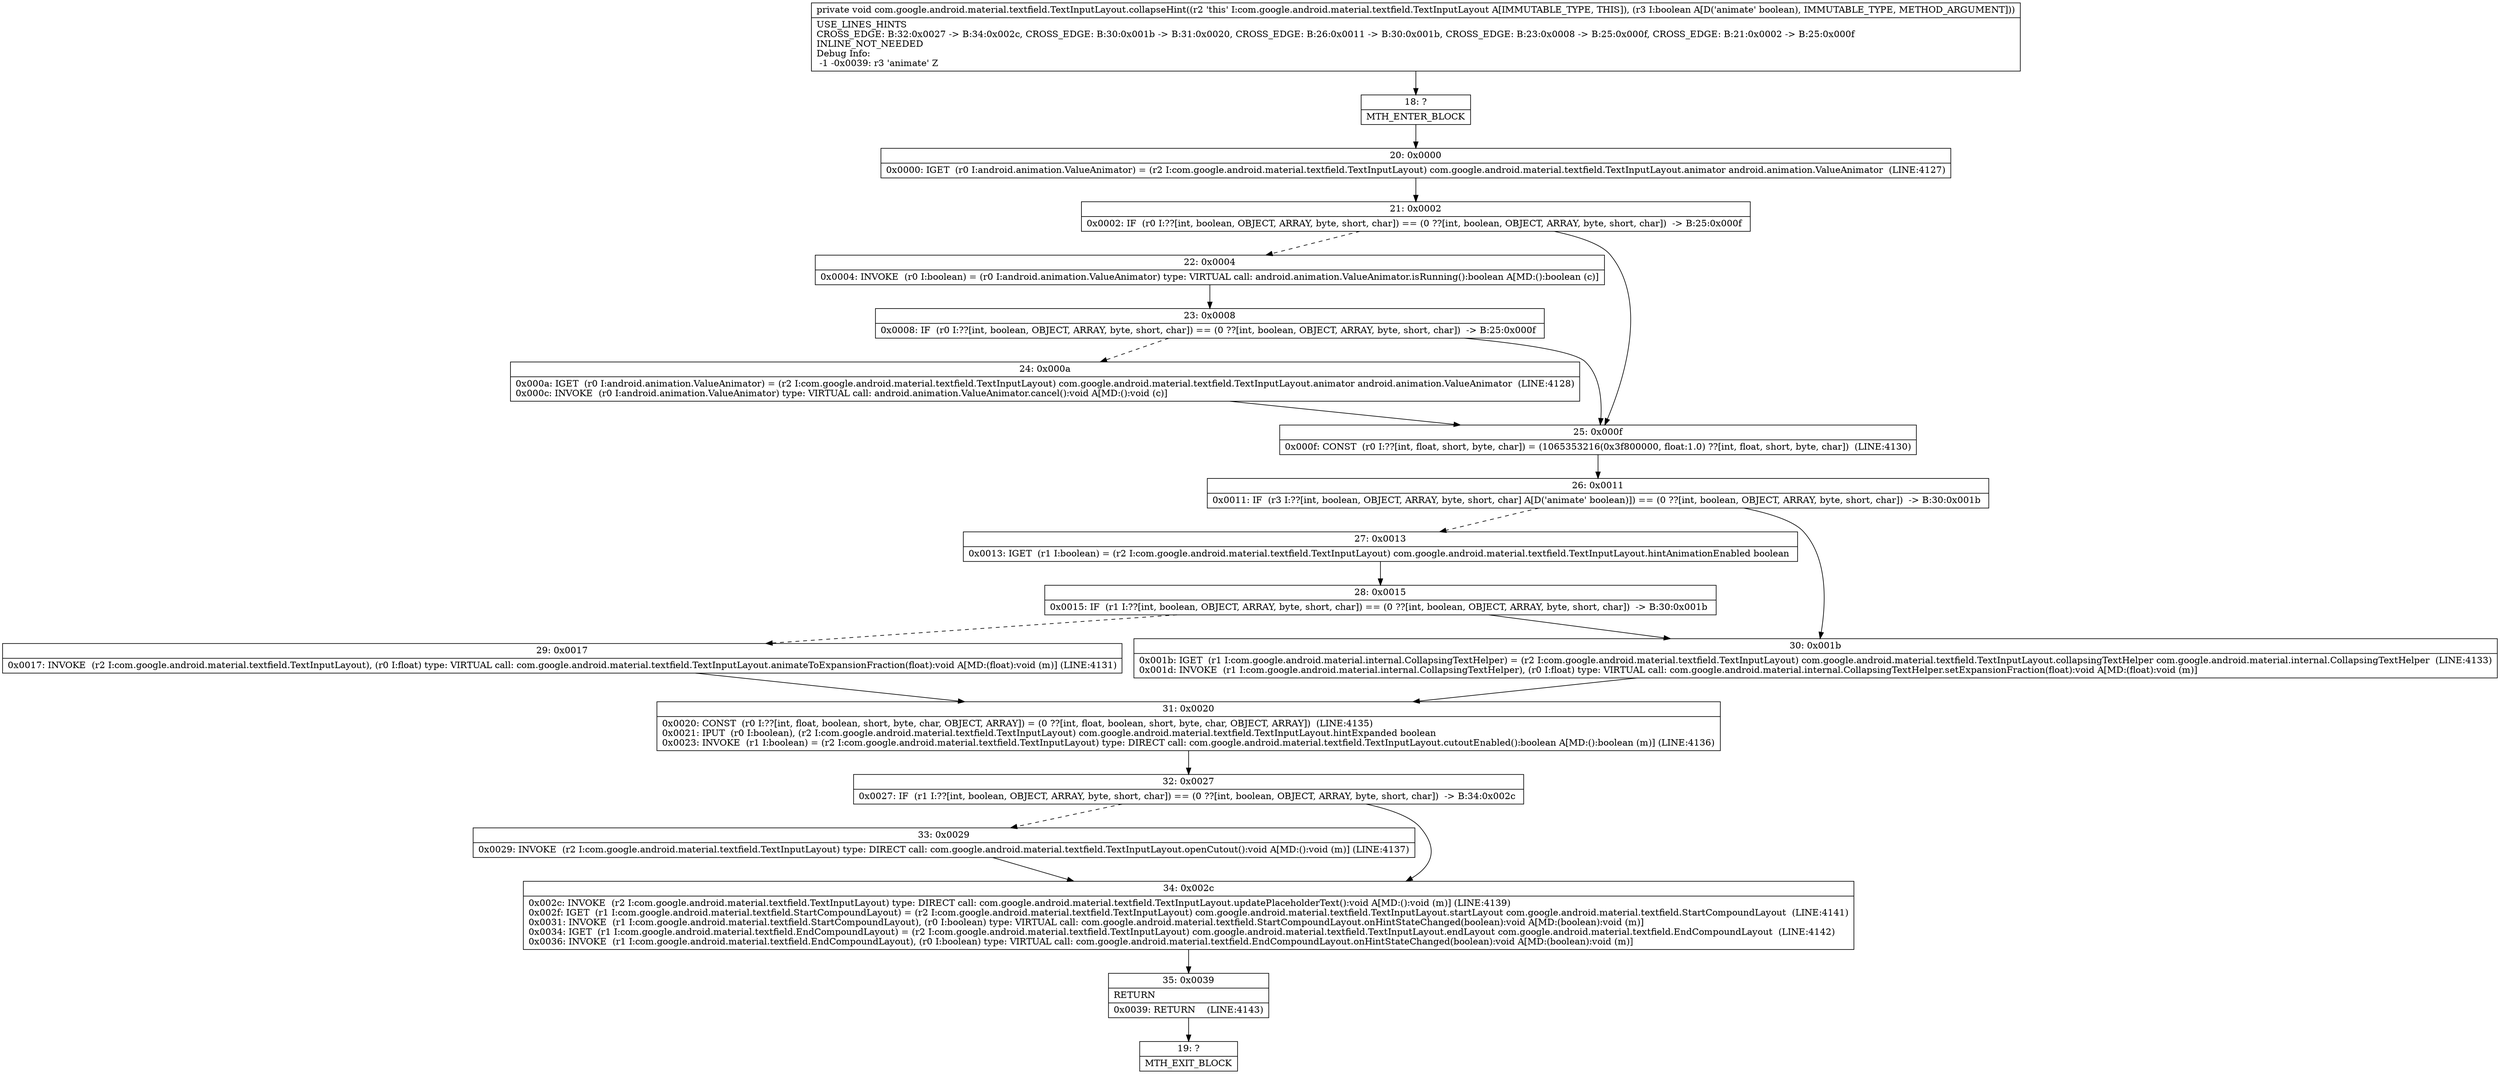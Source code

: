 digraph "CFG forcom.google.android.material.textfield.TextInputLayout.collapseHint(Z)V" {
Node_18 [shape=record,label="{18\:\ ?|MTH_ENTER_BLOCK\l}"];
Node_20 [shape=record,label="{20\:\ 0x0000|0x0000: IGET  (r0 I:android.animation.ValueAnimator) = (r2 I:com.google.android.material.textfield.TextInputLayout) com.google.android.material.textfield.TextInputLayout.animator android.animation.ValueAnimator  (LINE:4127)\l}"];
Node_21 [shape=record,label="{21\:\ 0x0002|0x0002: IF  (r0 I:??[int, boolean, OBJECT, ARRAY, byte, short, char]) == (0 ??[int, boolean, OBJECT, ARRAY, byte, short, char])  \-\> B:25:0x000f \l}"];
Node_22 [shape=record,label="{22\:\ 0x0004|0x0004: INVOKE  (r0 I:boolean) = (r0 I:android.animation.ValueAnimator) type: VIRTUAL call: android.animation.ValueAnimator.isRunning():boolean A[MD:():boolean (c)]\l}"];
Node_23 [shape=record,label="{23\:\ 0x0008|0x0008: IF  (r0 I:??[int, boolean, OBJECT, ARRAY, byte, short, char]) == (0 ??[int, boolean, OBJECT, ARRAY, byte, short, char])  \-\> B:25:0x000f \l}"];
Node_24 [shape=record,label="{24\:\ 0x000a|0x000a: IGET  (r0 I:android.animation.ValueAnimator) = (r2 I:com.google.android.material.textfield.TextInputLayout) com.google.android.material.textfield.TextInputLayout.animator android.animation.ValueAnimator  (LINE:4128)\l0x000c: INVOKE  (r0 I:android.animation.ValueAnimator) type: VIRTUAL call: android.animation.ValueAnimator.cancel():void A[MD:():void (c)]\l}"];
Node_25 [shape=record,label="{25\:\ 0x000f|0x000f: CONST  (r0 I:??[int, float, short, byte, char]) = (1065353216(0x3f800000, float:1.0) ??[int, float, short, byte, char])  (LINE:4130)\l}"];
Node_26 [shape=record,label="{26\:\ 0x0011|0x0011: IF  (r3 I:??[int, boolean, OBJECT, ARRAY, byte, short, char] A[D('animate' boolean)]) == (0 ??[int, boolean, OBJECT, ARRAY, byte, short, char])  \-\> B:30:0x001b \l}"];
Node_27 [shape=record,label="{27\:\ 0x0013|0x0013: IGET  (r1 I:boolean) = (r2 I:com.google.android.material.textfield.TextInputLayout) com.google.android.material.textfield.TextInputLayout.hintAnimationEnabled boolean \l}"];
Node_28 [shape=record,label="{28\:\ 0x0015|0x0015: IF  (r1 I:??[int, boolean, OBJECT, ARRAY, byte, short, char]) == (0 ??[int, boolean, OBJECT, ARRAY, byte, short, char])  \-\> B:30:0x001b \l}"];
Node_29 [shape=record,label="{29\:\ 0x0017|0x0017: INVOKE  (r2 I:com.google.android.material.textfield.TextInputLayout), (r0 I:float) type: VIRTUAL call: com.google.android.material.textfield.TextInputLayout.animateToExpansionFraction(float):void A[MD:(float):void (m)] (LINE:4131)\l}"];
Node_31 [shape=record,label="{31\:\ 0x0020|0x0020: CONST  (r0 I:??[int, float, boolean, short, byte, char, OBJECT, ARRAY]) = (0 ??[int, float, boolean, short, byte, char, OBJECT, ARRAY])  (LINE:4135)\l0x0021: IPUT  (r0 I:boolean), (r2 I:com.google.android.material.textfield.TextInputLayout) com.google.android.material.textfield.TextInputLayout.hintExpanded boolean \l0x0023: INVOKE  (r1 I:boolean) = (r2 I:com.google.android.material.textfield.TextInputLayout) type: DIRECT call: com.google.android.material.textfield.TextInputLayout.cutoutEnabled():boolean A[MD:():boolean (m)] (LINE:4136)\l}"];
Node_32 [shape=record,label="{32\:\ 0x0027|0x0027: IF  (r1 I:??[int, boolean, OBJECT, ARRAY, byte, short, char]) == (0 ??[int, boolean, OBJECT, ARRAY, byte, short, char])  \-\> B:34:0x002c \l}"];
Node_33 [shape=record,label="{33\:\ 0x0029|0x0029: INVOKE  (r2 I:com.google.android.material.textfield.TextInputLayout) type: DIRECT call: com.google.android.material.textfield.TextInputLayout.openCutout():void A[MD:():void (m)] (LINE:4137)\l}"];
Node_34 [shape=record,label="{34\:\ 0x002c|0x002c: INVOKE  (r2 I:com.google.android.material.textfield.TextInputLayout) type: DIRECT call: com.google.android.material.textfield.TextInputLayout.updatePlaceholderText():void A[MD:():void (m)] (LINE:4139)\l0x002f: IGET  (r1 I:com.google.android.material.textfield.StartCompoundLayout) = (r2 I:com.google.android.material.textfield.TextInputLayout) com.google.android.material.textfield.TextInputLayout.startLayout com.google.android.material.textfield.StartCompoundLayout  (LINE:4141)\l0x0031: INVOKE  (r1 I:com.google.android.material.textfield.StartCompoundLayout), (r0 I:boolean) type: VIRTUAL call: com.google.android.material.textfield.StartCompoundLayout.onHintStateChanged(boolean):void A[MD:(boolean):void (m)]\l0x0034: IGET  (r1 I:com.google.android.material.textfield.EndCompoundLayout) = (r2 I:com.google.android.material.textfield.TextInputLayout) com.google.android.material.textfield.TextInputLayout.endLayout com.google.android.material.textfield.EndCompoundLayout  (LINE:4142)\l0x0036: INVOKE  (r1 I:com.google.android.material.textfield.EndCompoundLayout), (r0 I:boolean) type: VIRTUAL call: com.google.android.material.textfield.EndCompoundLayout.onHintStateChanged(boolean):void A[MD:(boolean):void (m)]\l}"];
Node_35 [shape=record,label="{35\:\ 0x0039|RETURN\l|0x0039: RETURN    (LINE:4143)\l}"];
Node_19 [shape=record,label="{19\:\ ?|MTH_EXIT_BLOCK\l}"];
Node_30 [shape=record,label="{30\:\ 0x001b|0x001b: IGET  (r1 I:com.google.android.material.internal.CollapsingTextHelper) = (r2 I:com.google.android.material.textfield.TextInputLayout) com.google.android.material.textfield.TextInputLayout.collapsingTextHelper com.google.android.material.internal.CollapsingTextHelper  (LINE:4133)\l0x001d: INVOKE  (r1 I:com.google.android.material.internal.CollapsingTextHelper), (r0 I:float) type: VIRTUAL call: com.google.android.material.internal.CollapsingTextHelper.setExpansionFraction(float):void A[MD:(float):void (m)]\l}"];
MethodNode[shape=record,label="{private void com.google.android.material.textfield.TextInputLayout.collapseHint((r2 'this' I:com.google.android.material.textfield.TextInputLayout A[IMMUTABLE_TYPE, THIS]), (r3 I:boolean A[D('animate' boolean), IMMUTABLE_TYPE, METHOD_ARGUMENT]))  | USE_LINES_HINTS\lCROSS_EDGE: B:32:0x0027 \-\> B:34:0x002c, CROSS_EDGE: B:30:0x001b \-\> B:31:0x0020, CROSS_EDGE: B:26:0x0011 \-\> B:30:0x001b, CROSS_EDGE: B:23:0x0008 \-\> B:25:0x000f, CROSS_EDGE: B:21:0x0002 \-\> B:25:0x000f\lINLINE_NOT_NEEDED\lDebug Info:\l  \-1 \-0x0039: r3 'animate' Z\l}"];
MethodNode -> Node_18;Node_18 -> Node_20;
Node_20 -> Node_21;
Node_21 -> Node_22[style=dashed];
Node_21 -> Node_25;
Node_22 -> Node_23;
Node_23 -> Node_24[style=dashed];
Node_23 -> Node_25;
Node_24 -> Node_25;
Node_25 -> Node_26;
Node_26 -> Node_27[style=dashed];
Node_26 -> Node_30;
Node_27 -> Node_28;
Node_28 -> Node_29[style=dashed];
Node_28 -> Node_30;
Node_29 -> Node_31;
Node_31 -> Node_32;
Node_32 -> Node_33[style=dashed];
Node_32 -> Node_34;
Node_33 -> Node_34;
Node_34 -> Node_35;
Node_35 -> Node_19;
Node_30 -> Node_31;
}


